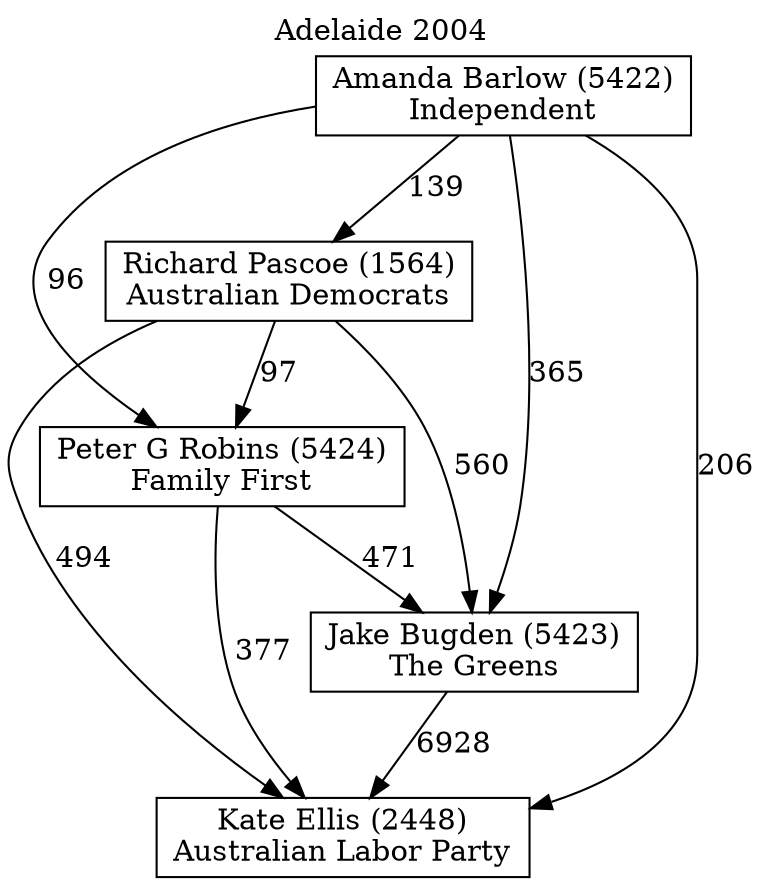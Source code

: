 // House preference flow
digraph "Kate Ellis (2448)_Adelaide_2004" {
	graph [label="Adelaide 2004" labelloc=t mclimit=10]
	node [shape=box]
	"Kate Ellis (2448)" [label="Kate Ellis (2448)
Australian Labor Party"]
	"Jake Bugden (5423)" [label="Jake Bugden (5423)
The Greens"]
	"Peter G Robins (5424)" [label="Peter G Robins (5424)
Family First"]
	"Richard Pascoe (1564)" [label="Richard Pascoe (1564)
Australian Democrats"]
	"Amanda Barlow (5422)" [label="Amanda Barlow (5422)
Independent"]
	"Jake Bugden (5423)" -> "Kate Ellis (2448)" [label=6928]
	"Peter G Robins (5424)" -> "Jake Bugden (5423)" [label=471]
	"Richard Pascoe (1564)" -> "Peter G Robins (5424)" [label=97]
	"Amanda Barlow (5422)" -> "Richard Pascoe (1564)" [label=139]
	"Peter G Robins (5424)" -> "Kate Ellis (2448)" [label=377]
	"Richard Pascoe (1564)" -> "Kate Ellis (2448)" [label=494]
	"Amanda Barlow (5422)" -> "Kate Ellis (2448)" [label=206]
	"Amanda Barlow (5422)" -> "Peter G Robins (5424)" [label=96]
	"Richard Pascoe (1564)" -> "Jake Bugden (5423)" [label=560]
	"Amanda Barlow (5422)" -> "Jake Bugden (5423)" [label=365]
}
